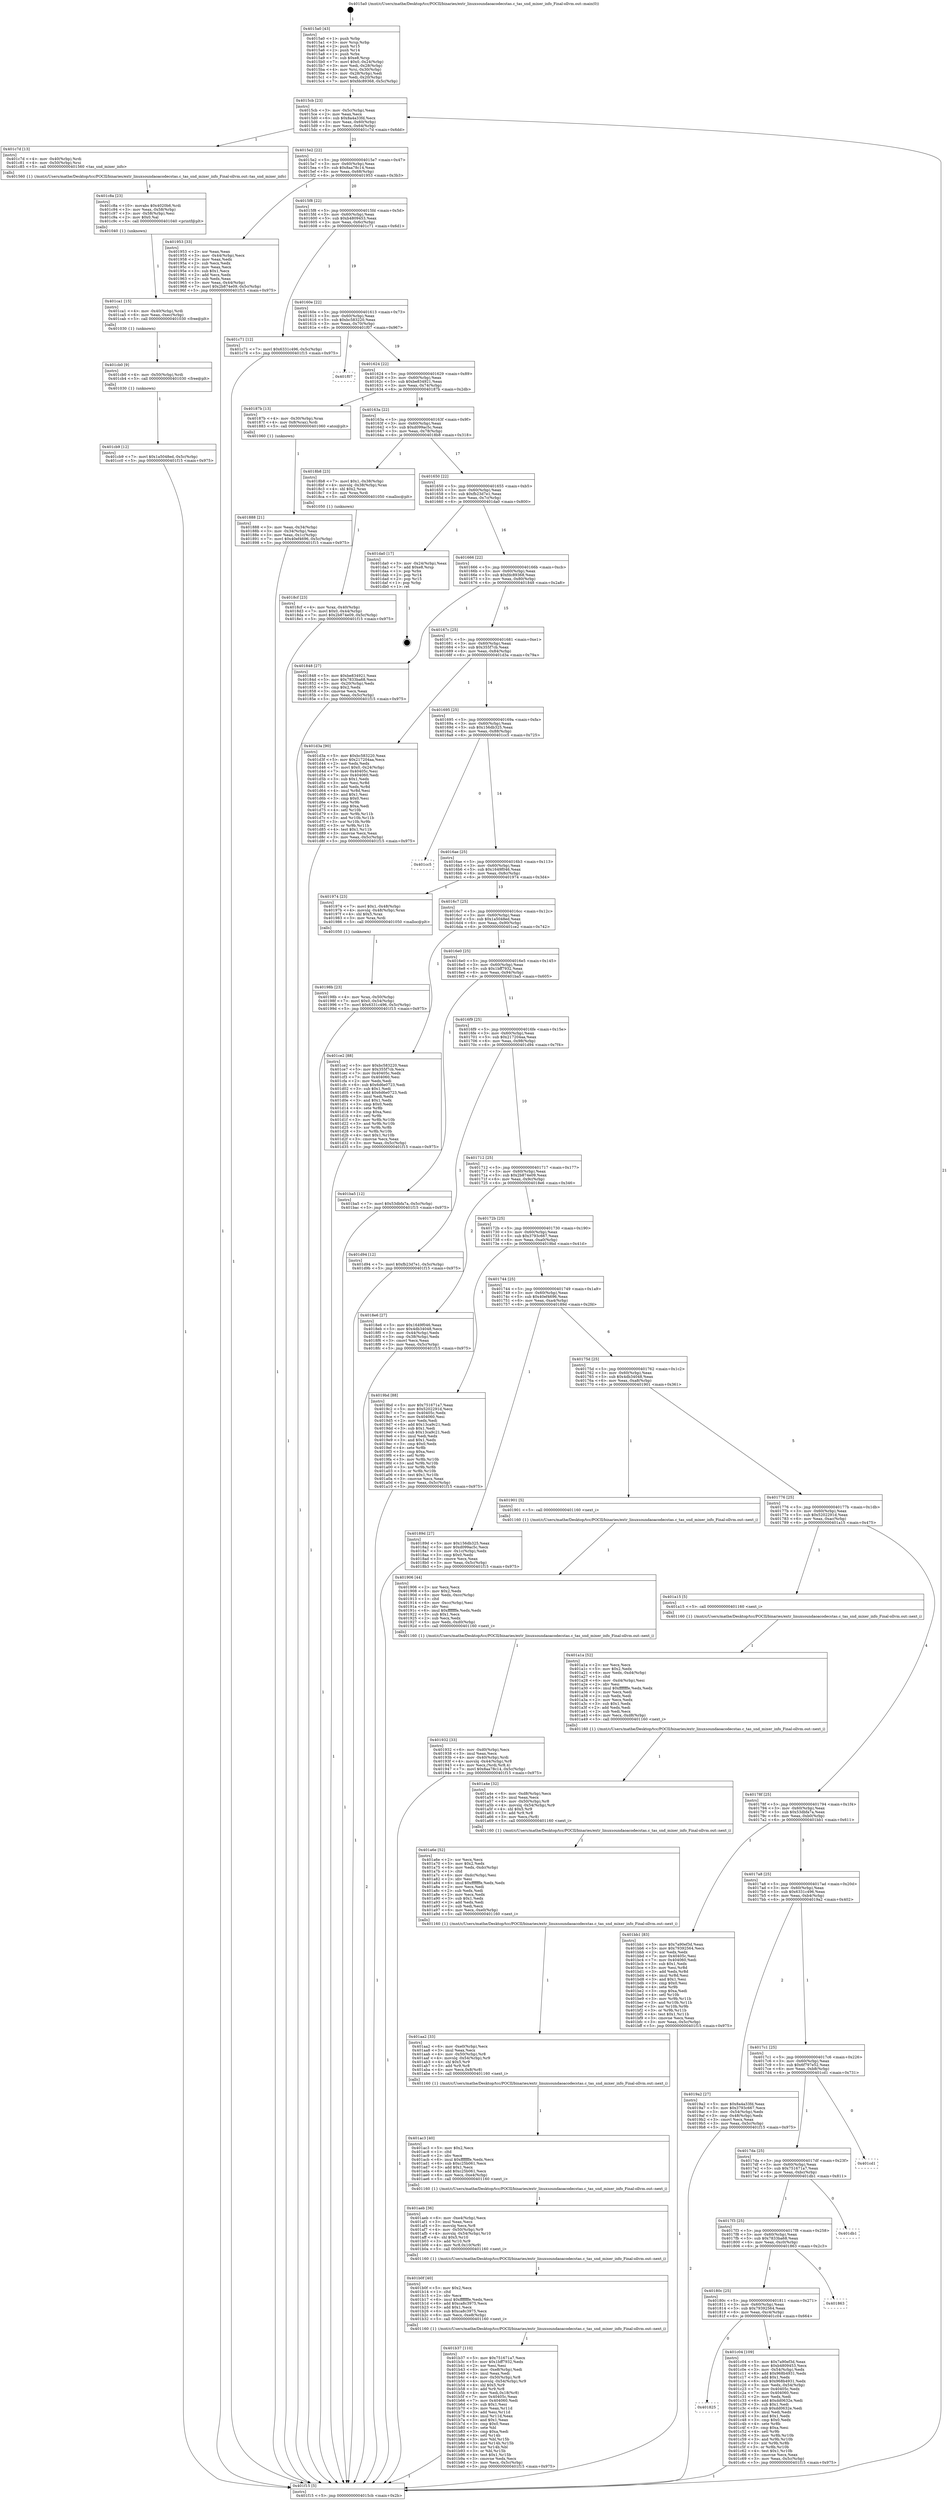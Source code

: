 digraph "0x4015a0" {
  label = "0x4015a0 (/mnt/c/Users/mathe/Desktop/tcc/POCII/binaries/extr_linuxsoundaoacodecstas.c_tas_snd_mixer_info_Final-ollvm.out::main(0))"
  labelloc = "t"
  node[shape=record]

  Entry [label="",width=0.3,height=0.3,shape=circle,fillcolor=black,style=filled]
  "0x4015cb" [label="{
     0x4015cb [23]\l
     | [instrs]\l
     &nbsp;&nbsp;0x4015cb \<+3\>: mov -0x5c(%rbp),%eax\l
     &nbsp;&nbsp;0x4015ce \<+2\>: mov %eax,%ecx\l
     &nbsp;&nbsp;0x4015d0 \<+6\>: sub $0x8a4a33fd,%ecx\l
     &nbsp;&nbsp;0x4015d6 \<+3\>: mov %eax,-0x60(%rbp)\l
     &nbsp;&nbsp;0x4015d9 \<+3\>: mov %ecx,-0x64(%rbp)\l
     &nbsp;&nbsp;0x4015dc \<+6\>: je 0000000000401c7d \<main+0x6dd\>\l
  }"]
  "0x401c7d" [label="{
     0x401c7d [13]\l
     | [instrs]\l
     &nbsp;&nbsp;0x401c7d \<+4\>: mov -0x40(%rbp),%rdi\l
     &nbsp;&nbsp;0x401c81 \<+4\>: mov -0x50(%rbp),%rsi\l
     &nbsp;&nbsp;0x401c85 \<+5\>: call 0000000000401560 \<tas_snd_mixer_info\>\l
     | [calls]\l
     &nbsp;&nbsp;0x401560 \{1\} (/mnt/c/Users/mathe/Desktop/tcc/POCII/binaries/extr_linuxsoundaoacodecstas.c_tas_snd_mixer_info_Final-ollvm.out::tas_snd_mixer_info)\l
  }"]
  "0x4015e2" [label="{
     0x4015e2 [22]\l
     | [instrs]\l
     &nbsp;&nbsp;0x4015e2 \<+5\>: jmp 00000000004015e7 \<main+0x47\>\l
     &nbsp;&nbsp;0x4015e7 \<+3\>: mov -0x60(%rbp),%eax\l
     &nbsp;&nbsp;0x4015ea \<+5\>: sub $0x8aa78c14,%eax\l
     &nbsp;&nbsp;0x4015ef \<+3\>: mov %eax,-0x68(%rbp)\l
     &nbsp;&nbsp;0x4015f2 \<+6\>: je 0000000000401953 \<main+0x3b3\>\l
  }"]
  Exit [label="",width=0.3,height=0.3,shape=circle,fillcolor=black,style=filled,peripheries=2]
  "0x401953" [label="{
     0x401953 [33]\l
     | [instrs]\l
     &nbsp;&nbsp;0x401953 \<+2\>: xor %eax,%eax\l
     &nbsp;&nbsp;0x401955 \<+3\>: mov -0x44(%rbp),%ecx\l
     &nbsp;&nbsp;0x401958 \<+2\>: mov %eax,%edx\l
     &nbsp;&nbsp;0x40195a \<+2\>: sub %ecx,%edx\l
     &nbsp;&nbsp;0x40195c \<+2\>: mov %eax,%ecx\l
     &nbsp;&nbsp;0x40195e \<+3\>: sub $0x1,%ecx\l
     &nbsp;&nbsp;0x401961 \<+2\>: add %ecx,%edx\l
     &nbsp;&nbsp;0x401963 \<+2\>: sub %edx,%eax\l
     &nbsp;&nbsp;0x401965 \<+3\>: mov %eax,-0x44(%rbp)\l
     &nbsp;&nbsp;0x401968 \<+7\>: movl $0x2b874e09,-0x5c(%rbp)\l
     &nbsp;&nbsp;0x40196f \<+5\>: jmp 0000000000401f15 \<main+0x975\>\l
  }"]
  "0x4015f8" [label="{
     0x4015f8 [22]\l
     | [instrs]\l
     &nbsp;&nbsp;0x4015f8 \<+5\>: jmp 00000000004015fd \<main+0x5d\>\l
     &nbsp;&nbsp;0x4015fd \<+3\>: mov -0x60(%rbp),%eax\l
     &nbsp;&nbsp;0x401600 \<+5\>: sub $0xb4809453,%eax\l
     &nbsp;&nbsp;0x401605 \<+3\>: mov %eax,-0x6c(%rbp)\l
     &nbsp;&nbsp;0x401608 \<+6\>: je 0000000000401c71 \<main+0x6d1\>\l
  }"]
  "0x401cb9" [label="{
     0x401cb9 [12]\l
     | [instrs]\l
     &nbsp;&nbsp;0x401cb9 \<+7\>: movl $0x1a5048ed,-0x5c(%rbp)\l
     &nbsp;&nbsp;0x401cc0 \<+5\>: jmp 0000000000401f15 \<main+0x975\>\l
  }"]
  "0x401c71" [label="{
     0x401c71 [12]\l
     | [instrs]\l
     &nbsp;&nbsp;0x401c71 \<+7\>: movl $0x6331c496,-0x5c(%rbp)\l
     &nbsp;&nbsp;0x401c78 \<+5\>: jmp 0000000000401f15 \<main+0x975\>\l
  }"]
  "0x40160e" [label="{
     0x40160e [22]\l
     | [instrs]\l
     &nbsp;&nbsp;0x40160e \<+5\>: jmp 0000000000401613 \<main+0x73\>\l
     &nbsp;&nbsp;0x401613 \<+3\>: mov -0x60(%rbp),%eax\l
     &nbsp;&nbsp;0x401616 \<+5\>: sub $0xbc583220,%eax\l
     &nbsp;&nbsp;0x40161b \<+3\>: mov %eax,-0x70(%rbp)\l
     &nbsp;&nbsp;0x40161e \<+6\>: je 0000000000401f07 \<main+0x967\>\l
  }"]
  "0x401cb0" [label="{
     0x401cb0 [9]\l
     | [instrs]\l
     &nbsp;&nbsp;0x401cb0 \<+4\>: mov -0x50(%rbp),%rdi\l
     &nbsp;&nbsp;0x401cb4 \<+5\>: call 0000000000401030 \<free@plt\>\l
     | [calls]\l
     &nbsp;&nbsp;0x401030 \{1\} (unknown)\l
  }"]
  "0x401f07" [label="{
     0x401f07\l
  }", style=dashed]
  "0x401624" [label="{
     0x401624 [22]\l
     | [instrs]\l
     &nbsp;&nbsp;0x401624 \<+5\>: jmp 0000000000401629 \<main+0x89\>\l
     &nbsp;&nbsp;0x401629 \<+3\>: mov -0x60(%rbp),%eax\l
     &nbsp;&nbsp;0x40162c \<+5\>: sub $0xbe834921,%eax\l
     &nbsp;&nbsp;0x401631 \<+3\>: mov %eax,-0x74(%rbp)\l
     &nbsp;&nbsp;0x401634 \<+6\>: je 000000000040187b \<main+0x2db\>\l
  }"]
  "0x401ca1" [label="{
     0x401ca1 [15]\l
     | [instrs]\l
     &nbsp;&nbsp;0x401ca1 \<+4\>: mov -0x40(%rbp),%rdi\l
     &nbsp;&nbsp;0x401ca5 \<+6\>: mov %eax,-0xec(%rbp)\l
     &nbsp;&nbsp;0x401cab \<+5\>: call 0000000000401030 \<free@plt\>\l
     | [calls]\l
     &nbsp;&nbsp;0x401030 \{1\} (unknown)\l
  }"]
  "0x40187b" [label="{
     0x40187b [13]\l
     | [instrs]\l
     &nbsp;&nbsp;0x40187b \<+4\>: mov -0x30(%rbp),%rax\l
     &nbsp;&nbsp;0x40187f \<+4\>: mov 0x8(%rax),%rdi\l
     &nbsp;&nbsp;0x401883 \<+5\>: call 0000000000401060 \<atoi@plt\>\l
     | [calls]\l
     &nbsp;&nbsp;0x401060 \{1\} (unknown)\l
  }"]
  "0x40163a" [label="{
     0x40163a [22]\l
     | [instrs]\l
     &nbsp;&nbsp;0x40163a \<+5\>: jmp 000000000040163f \<main+0x9f\>\l
     &nbsp;&nbsp;0x40163f \<+3\>: mov -0x60(%rbp),%eax\l
     &nbsp;&nbsp;0x401642 \<+5\>: sub $0xd099ac5c,%eax\l
     &nbsp;&nbsp;0x401647 \<+3\>: mov %eax,-0x78(%rbp)\l
     &nbsp;&nbsp;0x40164a \<+6\>: je 00000000004018b8 \<main+0x318\>\l
  }"]
  "0x401c8a" [label="{
     0x401c8a [23]\l
     | [instrs]\l
     &nbsp;&nbsp;0x401c8a \<+10\>: movabs $0x4020b6,%rdi\l
     &nbsp;&nbsp;0x401c94 \<+3\>: mov %eax,-0x58(%rbp)\l
     &nbsp;&nbsp;0x401c97 \<+3\>: mov -0x58(%rbp),%esi\l
     &nbsp;&nbsp;0x401c9a \<+2\>: mov $0x0,%al\l
     &nbsp;&nbsp;0x401c9c \<+5\>: call 0000000000401040 \<printf@plt\>\l
     | [calls]\l
     &nbsp;&nbsp;0x401040 \{1\} (unknown)\l
  }"]
  "0x4018b8" [label="{
     0x4018b8 [23]\l
     | [instrs]\l
     &nbsp;&nbsp;0x4018b8 \<+7\>: movl $0x1,-0x38(%rbp)\l
     &nbsp;&nbsp;0x4018bf \<+4\>: movslq -0x38(%rbp),%rax\l
     &nbsp;&nbsp;0x4018c3 \<+4\>: shl $0x2,%rax\l
     &nbsp;&nbsp;0x4018c7 \<+3\>: mov %rax,%rdi\l
     &nbsp;&nbsp;0x4018ca \<+5\>: call 0000000000401050 \<malloc@plt\>\l
     | [calls]\l
     &nbsp;&nbsp;0x401050 \{1\} (unknown)\l
  }"]
  "0x401650" [label="{
     0x401650 [22]\l
     | [instrs]\l
     &nbsp;&nbsp;0x401650 \<+5\>: jmp 0000000000401655 \<main+0xb5\>\l
     &nbsp;&nbsp;0x401655 \<+3\>: mov -0x60(%rbp),%eax\l
     &nbsp;&nbsp;0x401658 \<+5\>: sub $0xfb23d7e1,%eax\l
     &nbsp;&nbsp;0x40165d \<+3\>: mov %eax,-0x7c(%rbp)\l
     &nbsp;&nbsp;0x401660 \<+6\>: je 0000000000401da0 \<main+0x800\>\l
  }"]
  "0x401825" [label="{
     0x401825\l
  }", style=dashed]
  "0x401da0" [label="{
     0x401da0 [17]\l
     | [instrs]\l
     &nbsp;&nbsp;0x401da0 \<+3\>: mov -0x24(%rbp),%eax\l
     &nbsp;&nbsp;0x401da3 \<+7\>: add $0xe8,%rsp\l
     &nbsp;&nbsp;0x401daa \<+1\>: pop %rbx\l
     &nbsp;&nbsp;0x401dab \<+2\>: pop %r14\l
     &nbsp;&nbsp;0x401dad \<+2\>: pop %r15\l
     &nbsp;&nbsp;0x401daf \<+1\>: pop %rbp\l
     &nbsp;&nbsp;0x401db0 \<+1\>: ret\l
  }"]
  "0x401666" [label="{
     0x401666 [22]\l
     | [instrs]\l
     &nbsp;&nbsp;0x401666 \<+5\>: jmp 000000000040166b \<main+0xcb\>\l
     &nbsp;&nbsp;0x40166b \<+3\>: mov -0x60(%rbp),%eax\l
     &nbsp;&nbsp;0x40166e \<+5\>: sub $0xfdc89368,%eax\l
     &nbsp;&nbsp;0x401673 \<+3\>: mov %eax,-0x80(%rbp)\l
     &nbsp;&nbsp;0x401676 \<+6\>: je 0000000000401848 \<main+0x2a8\>\l
  }"]
  "0x401c04" [label="{
     0x401c04 [109]\l
     | [instrs]\l
     &nbsp;&nbsp;0x401c04 \<+5\>: mov $0x7a90ef3d,%eax\l
     &nbsp;&nbsp;0x401c09 \<+5\>: mov $0xb4809453,%ecx\l
     &nbsp;&nbsp;0x401c0e \<+3\>: mov -0x54(%rbp),%edx\l
     &nbsp;&nbsp;0x401c11 \<+6\>: add $0x968b4931,%edx\l
     &nbsp;&nbsp;0x401c17 \<+3\>: add $0x1,%edx\l
     &nbsp;&nbsp;0x401c1a \<+6\>: sub $0x968b4931,%edx\l
     &nbsp;&nbsp;0x401c20 \<+3\>: mov %edx,-0x54(%rbp)\l
     &nbsp;&nbsp;0x401c23 \<+7\>: mov 0x40405c,%edx\l
     &nbsp;&nbsp;0x401c2a \<+7\>: mov 0x404060,%esi\l
     &nbsp;&nbsp;0x401c31 \<+2\>: mov %edx,%edi\l
     &nbsp;&nbsp;0x401c33 \<+6\>: add $0xdd0632e,%edi\l
     &nbsp;&nbsp;0x401c39 \<+3\>: sub $0x1,%edi\l
     &nbsp;&nbsp;0x401c3c \<+6\>: sub $0xdd0632e,%edi\l
     &nbsp;&nbsp;0x401c42 \<+3\>: imul %edi,%edx\l
     &nbsp;&nbsp;0x401c45 \<+3\>: and $0x1,%edx\l
     &nbsp;&nbsp;0x401c48 \<+3\>: cmp $0x0,%edx\l
     &nbsp;&nbsp;0x401c4b \<+4\>: sete %r8b\l
     &nbsp;&nbsp;0x401c4f \<+3\>: cmp $0xa,%esi\l
     &nbsp;&nbsp;0x401c52 \<+4\>: setl %r9b\l
     &nbsp;&nbsp;0x401c56 \<+3\>: mov %r8b,%r10b\l
     &nbsp;&nbsp;0x401c59 \<+3\>: and %r9b,%r10b\l
     &nbsp;&nbsp;0x401c5c \<+3\>: xor %r9b,%r8b\l
     &nbsp;&nbsp;0x401c5f \<+3\>: or %r8b,%r10b\l
     &nbsp;&nbsp;0x401c62 \<+4\>: test $0x1,%r10b\l
     &nbsp;&nbsp;0x401c66 \<+3\>: cmovne %ecx,%eax\l
     &nbsp;&nbsp;0x401c69 \<+3\>: mov %eax,-0x5c(%rbp)\l
     &nbsp;&nbsp;0x401c6c \<+5\>: jmp 0000000000401f15 \<main+0x975\>\l
  }"]
  "0x401848" [label="{
     0x401848 [27]\l
     | [instrs]\l
     &nbsp;&nbsp;0x401848 \<+5\>: mov $0xbe834921,%eax\l
     &nbsp;&nbsp;0x40184d \<+5\>: mov $0x7833ba68,%ecx\l
     &nbsp;&nbsp;0x401852 \<+3\>: mov -0x20(%rbp),%edx\l
     &nbsp;&nbsp;0x401855 \<+3\>: cmp $0x2,%edx\l
     &nbsp;&nbsp;0x401858 \<+3\>: cmovne %ecx,%eax\l
     &nbsp;&nbsp;0x40185b \<+3\>: mov %eax,-0x5c(%rbp)\l
     &nbsp;&nbsp;0x40185e \<+5\>: jmp 0000000000401f15 \<main+0x975\>\l
  }"]
  "0x40167c" [label="{
     0x40167c [25]\l
     | [instrs]\l
     &nbsp;&nbsp;0x40167c \<+5\>: jmp 0000000000401681 \<main+0xe1\>\l
     &nbsp;&nbsp;0x401681 \<+3\>: mov -0x60(%rbp),%eax\l
     &nbsp;&nbsp;0x401684 \<+5\>: sub $0x355f7cb,%eax\l
     &nbsp;&nbsp;0x401689 \<+6\>: mov %eax,-0x84(%rbp)\l
     &nbsp;&nbsp;0x40168f \<+6\>: je 0000000000401d3a \<main+0x79a\>\l
  }"]
  "0x401f15" [label="{
     0x401f15 [5]\l
     | [instrs]\l
     &nbsp;&nbsp;0x401f15 \<+5\>: jmp 00000000004015cb \<main+0x2b\>\l
  }"]
  "0x4015a0" [label="{
     0x4015a0 [43]\l
     | [instrs]\l
     &nbsp;&nbsp;0x4015a0 \<+1\>: push %rbp\l
     &nbsp;&nbsp;0x4015a1 \<+3\>: mov %rsp,%rbp\l
     &nbsp;&nbsp;0x4015a4 \<+2\>: push %r15\l
     &nbsp;&nbsp;0x4015a6 \<+2\>: push %r14\l
     &nbsp;&nbsp;0x4015a8 \<+1\>: push %rbx\l
     &nbsp;&nbsp;0x4015a9 \<+7\>: sub $0xe8,%rsp\l
     &nbsp;&nbsp;0x4015b0 \<+7\>: movl $0x0,-0x24(%rbp)\l
     &nbsp;&nbsp;0x4015b7 \<+3\>: mov %edi,-0x28(%rbp)\l
     &nbsp;&nbsp;0x4015ba \<+4\>: mov %rsi,-0x30(%rbp)\l
     &nbsp;&nbsp;0x4015be \<+3\>: mov -0x28(%rbp),%edi\l
     &nbsp;&nbsp;0x4015c1 \<+3\>: mov %edi,-0x20(%rbp)\l
     &nbsp;&nbsp;0x4015c4 \<+7\>: movl $0xfdc89368,-0x5c(%rbp)\l
  }"]
  "0x401888" [label="{
     0x401888 [21]\l
     | [instrs]\l
     &nbsp;&nbsp;0x401888 \<+3\>: mov %eax,-0x34(%rbp)\l
     &nbsp;&nbsp;0x40188b \<+3\>: mov -0x34(%rbp),%eax\l
     &nbsp;&nbsp;0x40188e \<+3\>: mov %eax,-0x1c(%rbp)\l
     &nbsp;&nbsp;0x401891 \<+7\>: movl $0x40ef4696,-0x5c(%rbp)\l
     &nbsp;&nbsp;0x401898 \<+5\>: jmp 0000000000401f15 \<main+0x975\>\l
  }"]
  "0x40180c" [label="{
     0x40180c [25]\l
     | [instrs]\l
     &nbsp;&nbsp;0x40180c \<+5\>: jmp 0000000000401811 \<main+0x271\>\l
     &nbsp;&nbsp;0x401811 \<+3\>: mov -0x60(%rbp),%eax\l
     &nbsp;&nbsp;0x401814 \<+5\>: sub $0x79392564,%eax\l
     &nbsp;&nbsp;0x401819 \<+6\>: mov %eax,-0xc4(%rbp)\l
     &nbsp;&nbsp;0x40181f \<+6\>: je 0000000000401c04 \<main+0x664\>\l
  }"]
  "0x401d3a" [label="{
     0x401d3a [90]\l
     | [instrs]\l
     &nbsp;&nbsp;0x401d3a \<+5\>: mov $0xbc583220,%eax\l
     &nbsp;&nbsp;0x401d3f \<+5\>: mov $0x217204aa,%ecx\l
     &nbsp;&nbsp;0x401d44 \<+2\>: xor %edx,%edx\l
     &nbsp;&nbsp;0x401d46 \<+7\>: movl $0x0,-0x24(%rbp)\l
     &nbsp;&nbsp;0x401d4d \<+7\>: mov 0x40405c,%esi\l
     &nbsp;&nbsp;0x401d54 \<+7\>: mov 0x404060,%edi\l
     &nbsp;&nbsp;0x401d5b \<+3\>: sub $0x1,%edx\l
     &nbsp;&nbsp;0x401d5e \<+3\>: mov %esi,%r8d\l
     &nbsp;&nbsp;0x401d61 \<+3\>: add %edx,%r8d\l
     &nbsp;&nbsp;0x401d64 \<+4\>: imul %r8d,%esi\l
     &nbsp;&nbsp;0x401d68 \<+3\>: and $0x1,%esi\l
     &nbsp;&nbsp;0x401d6b \<+3\>: cmp $0x0,%esi\l
     &nbsp;&nbsp;0x401d6e \<+4\>: sete %r9b\l
     &nbsp;&nbsp;0x401d72 \<+3\>: cmp $0xa,%edi\l
     &nbsp;&nbsp;0x401d75 \<+4\>: setl %r10b\l
     &nbsp;&nbsp;0x401d79 \<+3\>: mov %r9b,%r11b\l
     &nbsp;&nbsp;0x401d7c \<+3\>: and %r10b,%r11b\l
     &nbsp;&nbsp;0x401d7f \<+3\>: xor %r10b,%r9b\l
     &nbsp;&nbsp;0x401d82 \<+3\>: or %r9b,%r11b\l
     &nbsp;&nbsp;0x401d85 \<+4\>: test $0x1,%r11b\l
     &nbsp;&nbsp;0x401d89 \<+3\>: cmovne %ecx,%eax\l
     &nbsp;&nbsp;0x401d8c \<+3\>: mov %eax,-0x5c(%rbp)\l
     &nbsp;&nbsp;0x401d8f \<+5\>: jmp 0000000000401f15 \<main+0x975\>\l
  }"]
  "0x401695" [label="{
     0x401695 [25]\l
     | [instrs]\l
     &nbsp;&nbsp;0x401695 \<+5\>: jmp 000000000040169a \<main+0xfa\>\l
     &nbsp;&nbsp;0x40169a \<+3\>: mov -0x60(%rbp),%eax\l
     &nbsp;&nbsp;0x40169d \<+5\>: sub $0x156db325,%eax\l
     &nbsp;&nbsp;0x4016a2 \<+6\>: mov %eax,-0x88(%rbp)\l
     &nbsp;&nbsp;0x4016a8 \<+6\>: je 0000000000401cc5 \<main+0x725\>\l
  }"]
  "0x401863" [label="{
     0x401863\l
  }", style=dashed]
  "0x401cc5" [label="{
     0x401cc5\l
  }", style=dashed]
  "0x4016ae" [label="{
     0x4016ae [25]\l
     | [instrs]\l
     &nbsp;&nbsp;0x4016ae \<+5\>: jmp 00000000004016b3 \<main+0x113\>\l
     &nbsp;&nbsp;0x4016b3 \<+3\>: mov -0x60(%rbp),%eax\l
     &nbsp;&nbsp;0x4016b6 \<+5\>: sub $0x1649f046,%eax\l
     &nbsp;&nbsp;0x4016bb \<+6\>: mov %eax,-0x8c(%rbp)\l
     &nbsp;&nbsp;0x4016c1 \<+6\>: je 0000000000401974 \<main+0x3d4\>\l
  }"]
  "0x4017f3" [label="{
     0x4017f3 [25]\l
     | [instrs]\l
     &nbsp;&nbsp;0x4017f3 \<+5\>: jmp 00000000004017f8 \<main+0x258\>\l
     &nbsp;&nbsp;0x4017f8 \<+3\>: mov -0x60(%rbp),%eax\l
     &nbsp;&nbsp;0x4017fb \<+5\>: sub $0x7833ba68,%eax\l
     &nbsp;&nbsp;0x401800 \<+6\>: mov %eax,-0xc0(%rbp)\l
     &nbsp;&nbsp;0x401806 \<+6\>: je 0000000000401863 \<main+0x2c3\>\l
  }"]
  "0x401974" [label="{
     0x401974 [23]\l
     | [instrs]\l
     &nbsp;&nbsp;0x401974 \<+7\>: movl $0x1,-0x48(%rbp)\l
     &nbsp;&nbsp;0x40197b \<+4\>: movslq -0x48(%rbp),%rax\l
     &nbsp;&nbsp;0x40197f \<+4\>: shl $0x5,%rax\l
     &nbsp;&nbsp;0x401983 \<+3\>: mov %rax,%rdi\l
     &nbsp;&nbsp;0x401986 \<+5\>: call 0000000000401050 \<malloc@plt\>\l
     | [calls]\l
     &nbsp;&nbsp;0x401050 \{1\} (unknown)\l
  }"]
  "0x4016c7" [label="{
     0x4016c7 [25]\l
     | [instrs]\l
     &nbsp;&nbsp;0x4016c7 \<+5\>: jmp 00000000004016cc \<main+0x12c\>\l
     &nbsp;&nbsp;0x4016cc \<+3\>: mov -0x60(%rbp),%eax\l
     &nbsp;&nbsp;0x4016cf \<+5\>: sub $0x1a5048ed,%eax\l
     &nbsp;&nbsp;0x4016d4 \<+6\>: mov %eax,-0x90(%rbp)\l
     &nbsp;&nbsp;0x4016da \<+6\>: je 0000000000401ce2 \<main+0x742\>\l
  }"]
  "0x401db1" [label="{
     0x401db1\l
  }", style=dashed]
  "0x401ce2" [label="{
     0x401ce2 [88]\l
     | [instrs]\l
     &nbsp;&nbsp;0x401ce2 \<+5\>: mov $0xbc583220,%eax\l
     &nbsp;&nbsp;0x401ce7 \<+5\>: mov $0x355f7cb,%ecx\l
     &nbsp;&nbsp;0x401cec \<+7\>: mov 0x40405c,%edx\l
     &nbsp;&nbsp;0x401cf3 \<+7\>: mov 0x404060,%esi\l
     &nbsp;&nbsp;0x401cfa \<+2\>: mov %edx,%edi\l
     &nbsp;&nbsp;0x401cfc \<+6\>: sub $0x6d6e0723,%edi\l
     &nbsp;&nbsp;0x401d02 \<+3\>: sub $0x1,%edi\l
     &nbsp;&nbsp;0x401d05 \<+6\>: add $0x6d6e0723,%edi\l
     &nbsp;&nbsp;0x401d0b \<+3\>: imul %edi,%edx\l
     &nbsp;&nbsp;0x401d0e \<+3\>: and $0x1,%edx\l
     &nbsp;&nbsp;0x401d11 \<+3\>: cmp $0x0,%edx\l
     &nbsp;&nbsp;0x401d14 \<+4\>: sete %r8b\l
     &nbsp;&nbsp;0x401d18 \<+3\>: cmp $0xa,%esi\l
     &nbsp;&nbsp;0x401d1b \<+4\>: setl %r9b\l
     &nbsp;&nbsp;0x401d1f \<+3\>: mov %r8b,%r10b\l
     &nbsp;&nbsp;0x401d22 \<+3\>: and %r9b,%r10b\l
     &nbsp;&nbsp;0x401d25 \<+3\>: xor %r9b,%r8b\l
     &nbsp;&nbsp;0x401d28 \<+3\>: or %r8b,%r10b\l
     &nbsp;&nbsp;0x401d2b \<+4\>: test $0x1,%r10b\l
     &nbsp;&nbsp;0x401d2f \<+3\>: cmovne %ecx,%eax\l
     &nbsp;&nbsp;0x401d32 \<+3\>: mov %eax,-0x5c(%rbp)\l
     &nbsp;&nbsp;0x401d35 \<+5\>: jmp 0000000000401f15 \<main+0x975\>\l
  }"]
  "0x4016e0" [label="{
     0x4016e0 [25]\l
     | [instrs]\l
     &nbsp;&nbsp;0x4016e0 \<+5\>: jmp 00000000004016e5 \<main+0x145\>\l
     &nbsp;&nbsp;0x4016e5 \<+3\>: mov -0x60(%rbp),%eax\l
     &nbsp;&nbsp;0x4016e8 \<+5\>: sub $0x1bff7932,%eax\l
     &nbsp;&nbsp;0x4016ed \<+6\>: mov %eax,-0x94(%rbp)\l
     &nbsp;&nbsp;0x4016f3 \<+6\>: je 0000000000401ba5 \<main+0x605\>\l
  }"]
  "0x4017da" [label="{
     0x4017da [25]\l
     | [instrs]\l
     &nbsp;&nbsp;0x4017da \<+5\>: jmp 00000000004017df \<main+0x23f\>\l
     &nbsp;&nbsp;0x4017df \<+3\>: mov -0x60(%rbp),%eax\l
     &nbsp;&nbsp;0x4017e2 \<+5\>: sub $0x751671a7,%eax\l
     &nbsp;&nbsp;0x4017e7 \<+6\>: mov %eax,-0xbc(%rbp)\l
     &nbsp;&nbsp;0x4017ed \<+6\>: je 0000000000401db1 \<main+0x811\>\l
  }"]
  "0x401ba5" [label="{
     0x401ba5 [12]\l
     | [instrs]\l
     &nbsp;&nbsp;0x401ba5 \<+7\>: movl $0x53dbfa7a,-0x5c(%rbp)\l
     &nbsp;&nbsp;0x401bac \<+5\>: jmp 0000000000401f15 \<main+0x975\>\l
  }"]
  "0x4016f9" [label="{
     0x4016f9 [25]\l
     | [instrs]\l
     &nbsp;&nbsp;0x4016f9 \<+5\>: jmp 00000000004016fe \<main+0x15e\>\l
     &nbsp;&nbsp;0x4016fe \<+3\>: mov -0x60(%rbp),%eax\l
     &nbsp;&nbsp;0x401701 \<+5\>: sub $0x217204aa,%eax\l
     &nbsp;&nbsp;0x401706 \<+6\>: mov %eax,-0x98(%rbp)\l
     &nbsp;&nbsp;0x40170c \<+6\>: je 0000000000401d94 \<main+0x7f4\>\l
  }"]
  "0x401cd1" [label="{
     0x401cd1\l
  }", style=dashed]
  "0x401d94" [label="{
     0x401d94 [12]\l
     | [instrs]\l
     &nbsp;&nbsp;0x401d94 \<+7\>: movl $0xfb23d7e1,-0x5c(%rbp)\l
     &nbsp;&nbsp;0x401d9b \<+5\>: jmp 0000000000401f15 \<main+0x975\>\l
  }"]
  "0x401712" [label="{
     0x401712 [25]\l
     | [instrs]\l
     &nbsp;&nbsp;0x401712 \<+5\>: jmp 0000000000401717 \<main+0x177\>\l
     &nbsp;&nbsp;0x401717 \<+3\>: mov -0x60(%rbp),%eax\l
     &nbsp;&nbsp;0x40171a \<+5\>: sub $0x2b874e09,%eax\l
     &nbsp;&nbsp;0x40171f \<+6\>: mov %eax,-0x9c(%rbp)\l
     &nbsp;&nbsp;0x401725 \<+6\>: je 00000000004018e6 \<main+0x346\>\l
  }"]
  "0x401b37" [label="{
     0x401b37 [110]\l
     | [instrs]\l
     &nbsp;&nbsp;0x401b37 \<+5\>: mov $0x751671a7,%ecx\l
     &nbsp;&nbsp;0x401b3c \<+5\>: mov $0x1bff7932,%edx\l
     &nbsp;&nbsp;0x401b41 \<+2\>: xor %esi,%esi\l
     &nbsp;&nbsp;0x401b43 \<+6\>: mov -0xe8(%rbp),%edi\l
     &nbsp;&nbsp;0x401b49 \<+3\>: imul %eax,%edi\l
     &nbsp;&nbsp;0x401b4c \<+4\>: mov -0x50(%rbp),%r8\l
     &nbsp;&nbsp;0x401b50 \<+4\>: movslq -0x54(%rbp),%r9\l
     &nbsp;&nbsp;0x401b54 \<+4\>: shl $0x5,%r9\l
     &nbsp;&nbsp;0x401b58 \<+3\>: add %r9,%r8\l
     &nbsp;&nbsp;0x401b5b \<+4\>: mov %edi,0x18(%r8)\l
     &nbsp;&nbsp;0x401b5f \<+7\>: mov 0x40405c,%eax\l
     &nbsp;&nbsp;0x401b66 \<+7\>: mov 0x404060,%edi\l
     &nbsp;&nbsp;0x401b6d \<+3\>: sub $0x1,%esi\l
     &nbsp;&nbsp;0x401b70 \<+3\>: mov %eax,%r11d\l
     &nbsp;&nbsp;0x401b73 \<+3\>: add %esi,%r11d\l
     &nbsp;&nbsp;0x401b76 \<+4\>: imul %r11d,%eax\l
     &nbsp;&nbsp;0x401b7a \<+3\>: and $0x1,%eax\l
     &nbsp;&nbsp;0x401b7d \<+3\>: cmp $0x0,%eax\l
     &nbsp;&nbsp;0x401b80 \<+3\>: sete %bl\l
     &nbsp;&nbsp;0x401b83 \<+3\>: cmp $0xa,%edi\l
     &nbsp;&nbsp;0x401b86 \<+4\>: setl %r14b\l
     &nbsp;&nbsp;0x401b8a \<+3\>: mov %bl,%r15b\l
     &nbsp;&nbsp;0x401b8d \<+3\>: and %r14b,%r15b\l
     &nbsp;&nbsp;0x401b90 \<+3\>: xor %r14b,%bl\l
     &nbsp;&nbsp;0x401b93 \<+3\>: or %bl,%r15b\l
     &nbsp;&nbsp;0x401b96 \<+4\>: test $0x1,%r15b\l
     &nbsp;&nbsp;0x401b9a \<+3\>: cmovne %edx,%ecx\l
     &nbsp;&nbsp;0x401b9d \<+3\>: mov %ecx,-0x5c(%rbp)\l
     &nbsp;&nbsp;0x401ba0 \<+5\>: jmp 0000000000401f15 \<main+0x975\>\l
  }"]
  "0x4018e6" [label="{
     0x4018e6 [27]\l
     | [instrs]\l
     &nbsp;&nbsp;0x4018e6 \<+5\>: mov $0x1649f046,%eax\l
     &nbsp;&nbsp;0x4018eb \<+5\>: mov $0x4db34048,%ecx\l
     &nbsp;&nbsp;0x4018f0 \<+3\>: mov -0x44(%rbp),%edx\l
     &nbsp;&nbsp;0x4018f3 \<+3\>: cmp -0x38(%rbp),%edx\l
     &nbsp;&nbsp;0x4018f6 \<+3\>: cmovl %ecx,%eax\l
     &nbsp;&nbsp;0x4018f9 \<+3\>: mov %eax,-0x5c(%rbp)\l
     &nbsp;&nbsp;0x4018fc \<+5\>: jmp 0000000000401f15 \<main+0x975\>\l
  }"]
  "0x40172b" [label="{
     0x40172b [25]\l
     | [instrs]\l
     &nbsp;&nbsp;0x40172b \<+5\>: jmp 0000000000401730 \<main+0x190\>\l
     &nbsp;&nbsp;0x401730 \<+3\>: mov -0x60(%rbp),%eax\l
     &nbsp;&nbsp;0x401733 \<+5\>: sub $0x3793c667,%eax\l
     &nbsp;&nbsp;0x401738 \<+6\>: mov %eax,-0xa0(%rbp)\l
     &nbsp;&nbsp;0x40173e \<+6\>: je 00000000004019bd \<main+0x41d\>\l
  }"]
  "0x401b0f" [label="{
     0x401b0f [40]\l
     | [instrs]\l
     &nbsp;&nbsp;0x401b0f \<+5\>: mov $0x2,%ecx\l
     &nbsp;&nbsp;0x401b14 \<+1\>: cltd\l
     &nbsp;&nbsp;0x401b15 \<+2\>: idiv %ecx\l
     &nbsp;&nbsp;0x401b17 \<+6\>: imul $0xfffffffe,%edx,%ecx\l
     &nbsp;&nbsp;0x401b1d \<+6\>: add $0xca8c3975,%ecx\l
     &nbsp;&nbsp;0x401b23 \<+3\>: add $0x1,%ecx\l
     &nbsp;&nbsp;0x401b26 \<+6\>: sub $0xca8c3975,%ecx\l
     &nbsp;&nbsp;0x401b2c \<+6\>: mov %ecx,-0xe8(%rbp)\l
     &nbsp;&nbsp;0x401b32 \<+5\>: call 0000000000401160 \<next_i\>\l
     | [calls]\l
     &nbsp;&nbsp;0x401160 \{1\} (/mnt/c/Users/mathe/Desktop/tcc/POCII/binaries/extr_linuxsoundaoacodecstas.c_tas_snd_mixer_info_Final-ollvm.out::next_i)\l
  }"]
  "0x4019bd" [label="{
     0x4019bd [88]\l
     | [instrs]\l
     &nbsp;&nbsp;0x4019bd \<+5\>: mov $0x751671a7,%eax\l
     &nbsp;&nbsp;0x4019c2 \<+5\>: mov $0x5202291d,%ecx\l
     &nbsp;&nbsp;0x4019c7 \<+7\>: mov 0x40405c,%edx\l
     &nbsp;&nbsp;0x4019ce \<+7\>: mov 0x404060,%esi\l
     &nbsp;&nbsp;0x4019d5 \<+2\>: mov %edx,%edi\l
     &nbsp;&nbsp;0x4019d7 \<+6\>: add $0x13ca9c21,%edi\l
     &nbsp;&nbsp;0x4019dd \<+3\>: sub $0x1,%edi\l
     &nbsp;&nbsp;0x4019e0 \<+6\>: sub $0x13ca9c21,%edi\l
     &nbsp;&nbsp;0x4019e6 \<+3\>: imul %edi,%edx\l
     &nbsp;&nbsp;0x4019e9 \<+3\>: and $0x1,%edx\l
     &nbsp;&nbsp;0x4019ec \<+3\>: cmp $0x0,%edx\l
     &nbsp;&nbsp;0x4019ef \<+4\>: sete %r8b\l
     &nbsp;&nbsp;0x4019f3 \<+3\>: cmp $0xa,%esi\l
     &nbsp;&nbsp;0x4019f6 \<+4\>: setl %r9b\l
     &nbsp;&nbsp;0x4019fa \<+3\>: mov %r8b,%r10b\l
     &nbsp;&nbsp;0x4019fd \<+3\>: and %r9b,%r10b\l
     &nbsp;&nbsp;0x401a00 \<+3\>: xor %r9b,%r8b\l
     &nbsp;&nbsp;0x401a03 \<+3\>: or %r8b,%r10b\l
     &nbsp;&nbsp;0x401a06 \<+4\>: test $0x1,%r10b\l
     &nbsp;&nbsp;0x401a0a \<+3\>: cmovne %ecx,%eax\l
     &nbsp;&nbsp;0x401a0d \<+3\>: mov %eax,-0x5c(%rbp)\l
     &nbsp;&nbsp;0x401a10 \<+5\>: jmp 0000000000401f15 \<main+0x975\>\l
  }"]
  "0x401744" [label="{
     0x401744 [25]\l
     | [instrs]\l
     &nbsp;&nbsp;0x401744 \<+5\>: jmp 0000000000401749 \<main+0x1a9\>\l
     &nbsp;&nbsp;0x401749 \<+3\>: mov -0x60(%rbp),%eax\l
     &nbsp;&nbsp;0x40174c \<+5\>: sub $0x40ef4696,%eax\l
     &nbsp;&nbsp;0x401751 \<+6\>: mov %eax,-0xa4(%rbp)\l
     &nbsp;&nbsp;0x401757 \<+6\>: je 000000000040189d \<main+0x2fd\>\l
  }"]
  "0x401aeb" [label="{
     0x401aeb [36]\l
     | [instrs]\l
     &nbsp;&nbsp;0x401aeb \<+6\>: mov -0xe4(%rbp),%ecx\l
     &nbsp;&nbsp;0x401af1 \<+3\>: imul %eax,%ecx\l
     &nbsp;&nbsp;0x401af4 \<+3\>: movslq %ecx,%r8\l
     &nbsp;&nbsp;0x401af7 \<+4\>: mov -0x50(%rbp),%r9\l
     &nbsp;&nbsp;0x401afb \<+4\>: movslq -0x54(%rbp),%r10\l
     &nbsp;&nbsp;0x401aff \<+4\>: shl $0x5,%r10\l
     &nbsp;&nbsp;0x401b03 \<+3\>: add %r10,%r9\l
     &nbsp;&nbsp;0x401b06 \<+4\>: mov %r8,0x10(%r9)\l
     &nbsp;&nbsp;0x401b0a \<+5\>: call 0000000000401160 \<next_i\>\l
     | [calls]\l
     &nbsp;&nbsp;0x401160 \{1\} (/mnt/c/Users/mathe/Desktop/tcc/POCII/binaries/extr_linuxsoundaoacodecstas.c_tas_snd_mixer_info_Final-ollvm.out::next_i)\l
  }"]
  "0x40189d" [label="{
     0x40189d [27]\l
     | [instrs]\l
     &nbsp;&nbsp;0x40189d \<+5\>: mov $0x156db325,%eax\l
     &nbsp;&nbsp;0x4018a2 \<+5\>: mov $0xd099ac5c,%ecx\l
     &nbsp;&nbsp;0x4018a7 \<+3\>: mov -0x1c(%rbp),%edx\l
     &nbsp;&nbsp;0x4018aa \<+3\>: cmp $0x0,%edx\l
     &nbsp;&nbsp;0x4018ad \<+3\>: cmove %ecx,%eax\l
     &nbsp;&nbsp;0x4018b0 \<+3\>: mov %eax,-0x5c(%rbp)\l
     &nbsp;&nbsp;0x4018b3 \<+5\>: jmp 0000000000401f15 \<main+0x975\>\l
  }"]
  "0x40175d" [label="{
     0x40175d [25]\l
     | [instrs]\l
     &nbsp;&nbsp;0x40175d \<+5\>: jmp 0000000000401762 \<main+0x1c2\>\l
     &nbsp;&nbsp;0x401762 \<+3\>: mov -0x60(%rbp),%eax\l
     &nbsp;&nbsp;0x401765 \<+5\>: sub $0x4db34048,%eax\l
     &nbsp;&nbsp;0x40176a \<+6\>: mov %eax,-0xa8(%rbp)\l
     &nbsp;&nbsp;0x401770 \<+6\>: je 0000000000401901 \<main+0x361\>\l
  }"]
  "0x4018cf" [label="{
     0x4018cf [23]\l
     | [instrs]\l
     &nbsp;&nbsp;0x4018cf \<+4\>: mov %rax,-0x40(%rbp)\l
     &nbsp;&nbsp;0x4018d3 \<+7\>: movl $0x0,-0x44(%rbp)\l
     &nbsp;&nbsp;0x4018da \<+7\>: movl $0x2b874e09,-0x5c(%rbp)\l
     &nbsp;&nbsp;0x4018e1 \<+5\>: jmp 0000000000401f15 \<main+0x975\>\l
  }"]
  "0x401ac3" [label="{
     0x401ac3 [40]\l
     | [instrs]\l
     &nbsp;&nbsp;0x401ac3 \<+5\>: mov $0x2,%ecx\l
     &nbsp;&nbsp;0x401ac8 \<+1\>: cltd\l
     &nbsp;&nbsp;0x401ac9 \<+2\>: idiv %ecx\l
     &nbsp;&nbsp;0x401acb \<+6\>: imul $0xfffffffe,%edx,%ecx\l
     &nbsp;&nbsp;0x401ad1 \<+6\>: sub $0xc25b061,%ecx\l
     &nbsp;&nbsp;0x401ad7 \<+3\>: add $0x1,%ecx\l
     &nbsp;&nbsp;0x401ada \<+6\>: add $0xc25b061,%ecx\l
     &nbsp;&nbsp;0x401ae0 \<+6\>: mov %ecx,-0xe4(%rbp)\l
     &nbsp;&nbsp;0x401ae6 \<+5\>: call 0000000000401160 \<next_i\>\l
     | [calls]\l
     &nbsp;&nbsp;0x401160 \{1\} (/mnt/c/Users/mathe/Desktop/tcc/POCII/binaries/extr_linuxsoundaoacodecstas.c_tas_snd_mixer_info_Final-ollvm.out::next_i)\l
  }"]
  "0x401901" [label="{
     0x401901 [5]\l
     | [instrs]\l
     &nbsp;&nbsp;0x401901 \<+5\>: call 0000000000401160 \<next_i\>\l
     | [calls]\l
     &nbsp;&nbsp;0x401160 \{1\} (/mnt/c/Users/mathe/Desktop/tcc/POCII/binaries/extr_linuxsoundaoacodecstas.c_tas_snd_mixer_info_Final-ollvm.out::next_i)\l
  }"]
  "0x401776" [label="{
     0x401776 [25]\l
     | [instrs]\l
     &nbsp;&nbsp;0x401776 \<+5\>: jmp 000000000040177b \<main+0x1db\>\l
     &nbsp;&nbsp;0x40177b \<+3\>: mov -0x60(%rbp),%eax\l
     &nbsp;&nbsp;0x40177e \<+5\>: sub $0x5202291d,%eax\l
     &nbsp;&nbsp;0x401783 \<+6\>: mov %eax,-0xac(%rbp)\l
     &nbsp;&nbsp;0x401789 \<+6\>: je 0000000000401a15 \<main+0x475\>\l
  }"]
  "0x401906" [label="{
     0x401906 [44]\l
     | [instrs]\l
     &nbsp;&nbsp;0x401906 \<+2\>: xor %ecx,%ecx\l
     &nbsp;&nbsp;0x401908 \<+5\>: mov $0x2,%edx\l
     &nbsp;&nbsp;0x40190d \<+6\>: mov %edx,-0xcc(%rbp)\l
     &nbsp;&nbsp;0x401913 \<+1\>: cltd\l
     &nbsp;&nbsp;0x401914 \<+6\>: mov -0xcc(%rbp),%esi\l
     &nbsp;&nbsp;0x40191a \<+2\>: idiv %esi\l
     &nbsp;&nbsp;0x40191c \<+6\>: imul $0xfffffffe,%edx,%edx\l
     &nbsp;&nbsp;0x401922 \<+3\>: sub $0x1,%ecx\l
     &nbsp;&nbsp;0x401925 \<+2\>: sub %ecx,%edx\l
     &nbsp;&nbsp;0x401927 \<+6\>: mov %edx,-0xd0(%rbp)\l
     &nbsp;&nbsp;0x40192d \<+5\>: call 0000000000401160 \<next_i\>\l
     | [calls]\l
     &nbsp;&nbsp;0x401160 \{1\} (/mnt/c/Users/mathe/Desktop/tcc/POCII/binaries/extr_linuxsoundaoacodecstas.c_tas_snd_mixer_info_Final-ollvm.out::next_i)\l
  }"]
  "0x401932" [label="{
     0x401932 [33]\l
     | [instrs]\l
     &nbsp;&nbsp;0x401932 \<+6\>: mov -0xd0(%rbp),%ecx\l
     &nbsp;&nbsp;0x401938 \<+3\>: imul %eax,%ecx\l
     &nbsp;&nbsp;0x40193b \<+4\>: mov -0x40(%rbp),%rdi\l
     &nbsp;&nbsp;0x40193f \<+4\>: movslq -0x44(%rbp),%r8\l
     &nbsp;&nbsp;0x401943 \<+4\>: mov %ecx,(%rdi,%r8,4)\l
     &nbsp;&nbsp;0x401947 \<+7\>: movl $0x8aa78c14,-0x5c(%rbp)\l
     &nbsp;&nbsp;0x40194e \<+5\>: jmp 0000000000401f15 \<main+0x975\>\l
  }"]
  "0x40198b" [label="{
     0x40198b [23]\l
     | [instrs]\l
     &nbsp;&nbsp;0x40198b \<+4\>: mov %rax,-0x50(%rbp)\l
     &nbsp;&nbsp;0x40198f \<+7\>: movl $0x0,-0x54(%rbp)\l
     &nbsp;&nbsp;0x401996 \<+7\>: movl $0x6331c496,-0x5c(%rbp)\l
     &nbsp;&nbsp;0x40199d \<+5\>: jmp 0000000000401f15 \<main+0x975\>\l
  }"]
  "0x401aa2" [label="{
     0x401aa2 [33]\l
     | [instrs]\l
     &nbsp;&nbsp;0x401aa2 \<+6\>: mov -0xe0(%rbp),%ecx\l
     &nbsp;&nbsp;0x401aa8 \<+3\>: imul %eax,%ecx\l
     &nbsp;&nbsp;0x401aab \<+4\>: mov -0x50(%rbp),%r8\l
     &nbsp;&nbsp;0x401aaf \<+4\>: movslq -0x54(%rbp),%r9\l
     &nbsp;&nbsp;0x401ab3 \<+4\>: shl $0x5,%r9\l
     &nbsp;&nbsp;0x401ab7 \<+3\>: add %r9,%r8\l
     &nbsp;&nbsp;0x401aba \<+4\>: mov %ecx,0x8(%r8)\l
     &nbsp;&nbsp;0x401abe \<+5\>: call 0000000000401160 \<next_i\>\l
     | [calls]\l
     &nbsp;&nbsp;0x401160 \{1\} (/mnt/c/Users/mathe/Desktop/tcc/POCII/binaries/extr_linuxsoundaoacodecstas.c_tas_snd_mixer_info_Final-ollvm.out::next_i)\l
  }"]
  "0x401a15" [label="{
     0x401a15 [5]\l
     | [instrs]\l
     &nbsp;&nbsp;0x401a15 \<+5\>: call 0000000000401160 \<next_i\>\l
     | [calls]\l
     &nbsp;&nbsp;0x401160 \{1\} (/mnt/c/Users/mathe/Desktop/tcc/POCII/binaries/extr_linuxsoundaoacodecstas.c_tas_snd_mixer_info_Final-ollvm.out::next_i)\l
  }"]
  "0x40178f" [label="{
     0x40178f [25]\l
     | [instrs]\l
     &nbsp;&nbsp;0x40178f \<+5\>: jmp 0000000000401794 \<main+0x1f4\>\l
     &nbsp;&nbsp;0x401794 \<+3\>: mov -0x60(%rbp),%eax\l
     &nbsp;&nbsp;0x401797 \<+5\>: sub $0x53dbfa7a,%eax\l
     &nbsp;&nbsp;0x40179c \<+6\>: mov %eax,-0xb0(%rbp)\l
     &nbsp;&nbsp;0x4017a2 \<+6\>: je 0000000000401bb1 \<main+0x611\>\l
  }"]
  "0x401a6e" [label="{
     0x401a6e [52]\l
     | [instrs]\l
     &nbsp;&nbsp;0x401a6e \<+2\>: xor %ecx,%ecx\l
     &nbsp;&nbsp;0x401a70 \<+5\>: mov $0x2,%edx\l
     &nbsp;&nbsp;0x401a75 \<+6\>: mov %edx,-0xdc(%rbp)\l
     &nbsp;&nbsp;0x401a7b \<+1\>: cltd\l
     &nbsp;&nbsp;0x401a7c \<+6\>: mov -0xdc(%rbp),%esi\l
     &nbsp;&nbsp;0x401a82 \<+2\>: idiv %esi\l
     &nbsp;&nbsp;0x401a84 \<+6\>: imul $0xfffffffe,%edx,%edx\l
     &nbsp;&nbsp;0x401a8a \<+2\>: mov %ecx,%edi\l
     &nbsp;&nbsp;0x401a8c \<+2\>: sub %edx,%edi\l
     &nbsp;&nbsp;0x401a8e \<+2\>: mov %ecx,%edx\l
     &nbsp;&nbsp;0x401a90 \<+3\>: sub $0x1,%edx\l
     &nbsp;&nbsp;0x401a93 \<+2\>: add %edx,%edi\l
     &nbsp;&nbsp;0x401a95 \<+2\>: sub %edi,%ecx\l
     &nbsp;&nbsp;0x401a97 \<+6\>: mov %ecx,-0xe0(%rbp)\l
     &nbsp;&nbsp;0x401a9d \<+5\>: call 0000000000401160 \<next_i\>\l
     | [calls]\l
     &nbsp;&nbsp;0x401160 \{1\} (/mnt/c/Users/mathe/Desktop/tcc/POCII/binaries/extr_linuxsoundaoacodecstas.c_tas_snd_mixer_info_Final-ollvm.out::next_i)\l
  }"]
  "0x401bb1" [label="{
     0x401bb1 [83]\l
     | [instrs]\l
     &nbsp;&nbsp;0x401bb1 \<+5\>: mov $0x7a90ef3d,%eax\l
     &nbsp;&nbsp;0x401bb6 \<+5\>: mov $0x79392564,%ecx\l
     &nbsp;&nbsp;0x401bbb \<+2\>: xor %edx,%edx\l
     &nbsp;&nbsp;0x401bbd \<+7\>: mov 0x40405c,%esi\l
     &nbsp;&nbsp;0x401bc4 \<+7\>: mov 0x404060,%edi\l
     &nbsp;&nbsp;0x401bcb \<+3\>: sub $0x1,%edx\l
     &nbsp;&nbsp;0x401bce \<+3\>: mov %esi,%r8d\l
     &nbsp;&nbsp;0x401bd1 \<+3\>: add %edx,%r8d\l
     &nbsp;&nbsp;0x401bd4 \<+4\>: imul %r8d,%esi\l
     &nbsp;&nbsp;0x401bd8 \<+3\>: and $0x1,%esi\l
     &nbsp;&nbsp;0x401bdb \<+3\>: cmp $0x0,%esi\l
     &nbsp;&nbsp;0x401bde \<+4\>: sete %r9b\l
     &nbsp;&nbsp;0x401be2 \<+3\>: cmp $0xa,%edi\l
     &nbsp;&nbsp;0x401be5 \<+4\>: setl %r10b\l
     &nbsp;&nbsp;0x401be9 \<+3\>: mov %r9b,%r11b\l
     &nbsp;&nbsp;0x401bec \<+3\>: and %r10b,%r11b\l
     &nbsp;&nbsp;0x401bef \<+3\>: xor %r10b,%r9b\l
     &nbsp;&nbsp;0x401bf2 \<+3\>: or %r9b,%r11b\l
     &nbsp;&nbsp;0x401bf5 \<+4\>: test $0x1,%r11b\l
     &nbsp;&nbsp;0x401bf9 \<+3\>: cmovne %ecx,%eax\l
     &nbsp;&nbsp;0x401bfc \<+3\>: mov %eax,-0x5c(%rbp)\l
     &nbsp;&nbsp;0x401bff \<+5\>: jmp 0000000000401f15 \<main+0x975\>\l
  }"]
  "0x4017a8" [label="{
     0x4017a8 [25]\l
     | [instrs]\l
     &nbsp;&nbsp;0x4017a8 \<+5\>: jmp 00000000004017ad \<main+0x20d\>\l
     &nbsp;&nbsp;0x4017ad \<+3\>: mov -0x60(%rbp),%eax\l
     &nbsp;&nbsp;0x4017b0 \<+5\>: sub $0x6331c496,%eax\l
     &nbsp;&nbsp;0x4017b5 \<+6\>: mov %eax,-0xb4(%rbp)\l
     &nbsp;&nbsp;0x4017bb \<+6\>: je 00000000004019a2 \<main+0x402\>\l
  }"]
  "0x401a4e" [label="{
     0x401a4e [32]\l
     | [instrs]\l
     &nbsp;&nbsp;0x401a4e \<+6\>: mov -0xd8(%rbp),%ecx\l
     &nbsp;&nbsp;0x401a54 \<+3\>: imul %eax,%ecx\l
     &nbsp;&nbsp;0x401a57 \<+4\>: mov -0x50(%rbp),%r8\l
     &nbsp;&nbsp;0x401a5b \<+4\>: movslq -0x54(%rbp),%r9\l
     &nbsp;&nbsp;0x401a5f \<+4\>: shl $0x5,%r9\l
     &nbsp;&nbsp;0x401a63 \<+3\>: add %r9,%r8\l
     &nbsp;&nbsp;0x401a66 \<+3\>: mov %ecx,(%r8)\l
     &nbsp;&nbsp;0x401a69 \<+5\>: call 0000000000401160 \<next_i\>\l
     | [calls]\l
     &nbsp;&nbsp;0x401160 \{1\} (/mnt/c/Users/mathe/Desktop/tcc/POCII/binaries/extr_linuxsoundaoacodecstas.c_tas_snd_mixer_info_Final-ollvm.out::next_i)\l
  }"]
  "0x4019a2" [label="{
     0x4019a2 [27]\l
     | [instrs]\l
     &nbsp;&nbsp;0x4019a2 \<+5\>: mov $0x8a4a33fd,%eax\l
     &nbsp;&nbsp;0x4019a7 \<+5\>: mov $0x3793c667,%ecx\l
     &nbsp;&nbsp;0x4019ac \<+3\>: mov -0x54(%rbp),%edx\l
     &nbsp;&nbsp;0x4019af \<+3\>: cmp -0x48(%rbp),%edx\l
     &nbsp;&nbsp;0x4019b2 \<+3\>: cmovl %ecx,%eax\l
     &nbsp;&nbsp;0x4019b5 \<+3\>: mov %eax,-0x5c(%rbp)\l
     &nbsp;&nbsp;0x4019b8 \<+5\>: jmp 0000000000401f15 \<main+0x975\>\l
  }"]
  "0x4017c1" [label="{
     0x4017c1 [25]\l
     | [instrs]\l
     &nbsp;&nbsp;0x4017c1 \<+5\>: jmp 00000000004017c6 \<main+0x226\>\l
     &nbsp;&nbsp;0x4017c6 \<+3\>: mov -0x60(%rbp),%eax\l
     &nbsp;&nbsp;0x4017c9 \<+5\>: sub $0x6f797e52,%eax\l
     &nbsp;&nbsp;0x4017ce \<+6\>: mov %eax,-0xb8(%rbp)\l
     &nbsp;&nbsp;0x4017d4 \<+6\>: je 0000000000401cd1 \<main+0x731\>\l
  }"]
  "0x401a1a" [label="{
     0x401a1a [52]\l
     | [instrs]\l
     &nbsp;&nbsp;0x401a1a \<+2\>: xor %ecx,%ecx\l
     &nbsp;&nbsp;0x401a1c \<+5\>: mov $0x2,%edx\l
     &nbsp;&nbsp;0x401a21 \<+6\>: mov %edx,-0xd4(%rbp)\l
     &nbsp;&nbsp;0x401a27 \<+1\>: cltd\l
     &nbsp;&nbsp;0x401a28 \<+6\>: mov -0xd4(%rbp),%esi\l
     &nbsp;&nbsp;0x401a2e \<+2\>: idiv %esi\l
     &nbsp;&nbsp;0x401a30 \<+6\>: imul $0xfffffffe,%edx,%edx\l
     &nbsp;&nbsp;0x401a36 \<+2\>: mov %ecx,%edi\l
     &nbsp;&nbsp;0x401a38 \<+2\>: sub %edx,%edi\l
     &nbsp;&nbsp;0x401a3a \<+2\>: mov %ecx,%edx\l
     &nbsp;&nbsp;0x401a3c \<+3\>: sub $0x1,%edx\l
     &nbsp;&nbsp;0x401a3f \<+2\>: add %edx,%edi\l
     &nbsp;&nbsp;0x401a41 \<+2\>: sub %edi,%ecx\l
     &nbsp;&nbsp;0x401a43 \<+6\>: mov %ecx,-0xd8(%rbp)\l
     &nbsp;&nbsp;0x401a49 \<+5\>: call 0000000000401160 \<next_i\>\l
     | [calls]\l
     &nbsp;&nbsp;0x401160 \{1\} (/mnt/c/Users/mathe/Desktop/tcc/POCII/binaries/extr_linuxsoundaoacodecstas.c_tas_snd_mixer_info_Final-ollvm.out::next_i)\l
  }"]
  Entry -> "0x4015a0" [label=" 1"]
  "0x4015cb" -> "0x401c7d" [label=" 1"]
  "0x4015cb" -> "0x4015e2" [label=" 21"]
  "0x401da0" -> Exit [label=" 1"]
  "0x4015e2" -> "0x401953" [label=" 1"]
  "0x4015e2" -> "0x4015f8" [label=" 20"]
  "0x401d94" -> "0x401f15" [label=" 1"]
  "0x4015f8" -> "0x401c71" [label=" 1"]
  "0x4015f8" -> "0x40160e" [label=" 19"]
  "0x401d3a" -> "0x401f15" [label=" 1"]
  "0x40160e" -> "0x401f07" [label=" 0"]
  "0x40160e" -> "0x401624" [label=" 19"]
  "0x401ce2" -> "0x401f15" [label=" 1"]
  "0x401624" -> "0x40187b" [label=" 1"]
  "0x401624" -> "0x40163a" [label=" 18"]
  "0x401cb9" -> "0x401f15" [label=" 1"]
  "0x40163a" -> "0x4018b8" [label=" 1"]
  "0x40163a" -> "0x401650" [label=" 17"]
  "0x401cb0" -> "0x401cb9" [label=" 1"]
  "0x401650" -> "0x401da0" [label=" 1"]
  "0x401650" -> "0x401666" [label=" 16"]
  "0x401ca1" -> "0x401cb0" [label=" 1"]
  "0x401666" -> "0x401848" [label=" 1"]
  "0x401666" -> "0x40167c" [label=" 15"]
  "0x401848" -> "0x401f15" [label=" 1"]
  "0x4015a0" -> "0x4015cb" [label=" 1"]
  "0x401f15" -> "0x4015cb" [label=" 21"]
  "0x40187b" -> "0x401888" [label=" 1"]
  "0x401888" -> "0x401f15" [label=" 1"]
  "0x401c8a" -> "0x401ca1" [label=" 1"]
  "0x40167c" -> "0x401d3a" [label=" 1"]
  "0x40167c" -> "0x401695" [label=" 14"]
  "0x401c71" -> "0x401f15" [label=" 1"]
  "0x401695" -> "0x401cc5" [label=" 0"]
  "0x401695" -> "0x4016ae" [label=" 14"]
  "0x401c04" -> "0x401f15" [label=" 1"]
  "0x4016ae" -> "0x401974" [label=" 1"]
  "0x4016ae" -> "0x4016c7" [label=" 13"]
  "0x40180c" -> "0x401c04" [label=" 1"]
  "0x4016c7" -> "0x401ce2" [label=" 1"]
  "0x4016c7" -> "0x4016e0" [label=" 12"]
  "0x401c7d" -> "0x401c8a" [label=" 1"]
  "0x4016e0" -> "0x401ba5" [label=" 1"]
  "0x4016e0" -> "0x4016f9" [label=" 11"]
  "0x4017f3" -> "0x401863" [label=" 0"]
  "0x4016f9" -> "0x401d94" [label=" 1"]
  "0x4016f9" -> "0x401712" [label=" 10"]
  "0x40180c" -> "0x401825" [label=" 0"]
  "0x401712" -> "0x4018e6" [label=" 2"]
  "0x401712" -> "0x40172b" [label=" 8"]
  "0x4017da" -> "0x401db1" [label=" 0"]
  "0x40172b" -> "0x4019bd" [label=" 1"]
  "0x40172b" -> "0x401744" [label=" 7"]
  "0x4017f3" -> "0x40180c" [label=" 1"]
  "0x401744" -> "0x40189d" [label=" 1"]
  "0x401744" -> "0x40175d" [label=" 6"]
  "0x40189d" -> "0x401f15" [label=" 1"]
  "0x4018b8" -> "0x4018cf" [label=" 1"]
  "0x4018cf" -> "0x401f15" [label=" 1"]
  "0x4018e6" -> "0x401f15" [label=" 2"]
  "0x4017c1" -> "0x4017da" [label=" 1"]
  "0x40175d" -> "0x401901" [label=" 1"]
  "0x40175d" -> "0x401776" [label=" 5"]
  "0x401901" -> "0x401906" [label=" 1"]
  "0x401906" -> "0x401932" [label=" 1"]
  "0x401932" -> "0x401f15" [label=" 1"]
  "0x401953" -> "0x401f15" [label=" 1"]
  "0x401974" -> "0x40198b" [label=" 1"]
  "0x40198b" -> "0x401f15" [label=" 1"]
  "0x4017c1" -> "0x401cd1" [label=" 0"]
  "0x401776" -> "0x401a15" [label=" 1"]
  "0x401776" -> "0x40178f" [label=" 4"]
  "0x4017da" -> "0x4017f3" [label=" 1"]
  "0x40178f" -> "0x401bb1" [label=" 1"]
  "0x40178f" -> "0x4017a8" [label=" 3"]
  "0x401bb1" -> "0x401f15" [label=" 1"]
  "0x4017a8" -> "0x4019a2" [label=" 2"]
  "0x4017a8" -> "0x4017c1" [label=" 1"]
  "0x4019a2" -> "0x401f15" [label=" 2"]
  "0x4019bd" -> "0x401f15" [label=" 1"]
  "0x401a15" -> "0x401a1a" [label=" 1"]
  "0x401a1a" -> "0x401a4e" [label=" 1"]
  "0x401a4e" -> "0x401a6e" [label=" 1"]
  "0x401a6e" -> "0x401aa2" [label=" 1"]
  "0x401aa2" -> "0x401ac3" [label=" 1"]
  "0x401ac3" -> "0x401aeb" [label=" 1"]
  "0x401aeb" -> "0x401b0f" [label=" 1"]
  "0x401b0f" -> "0x401b37" [label=" 1"]
  "0x401b37" -> "0x401f15" [label=" 1"]
  "0x401ba5" -> "0x401f15" [label=" 1"]
}

